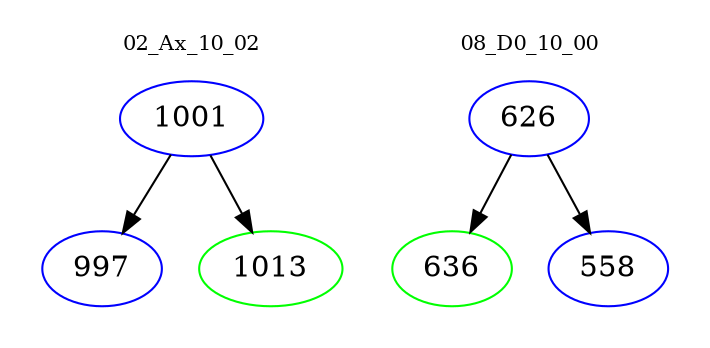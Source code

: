 digraph{
subgraph cluster_0 {
color = white
label = "02_Ax_10_02";
fontsize=10;
T0_1001 [label="1001", color="blue"]
T0_1001 -> T0_997 [color="black"]
T0_997 [label="997", color="blue"]
T0_1001 -> T0_1013 [color="black"]
T0_1013 [label="1013", color="green"]
}
subgraph cluster_1 {
color = white
label = "08_D0_10_00";
fontsize=10;
T1_626 [label="626", color="blue"]
T1_626 -> T1_636 [color="black"]
T1_636 [label="636", color="green"]
T1_626 -> T1_558 [color="black"]
T1_558 [label="558", color="blue"]
}
}
